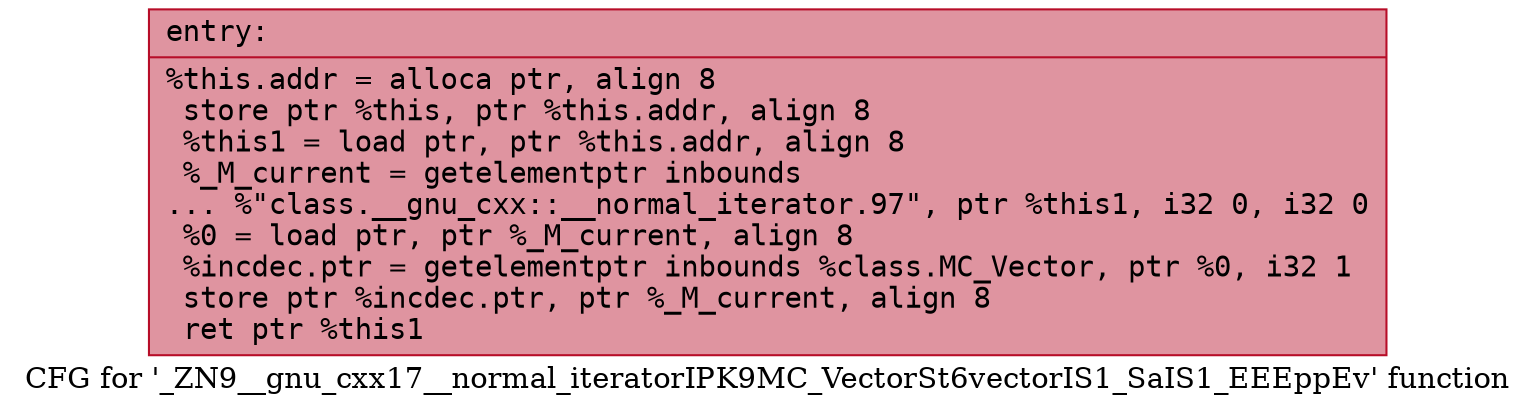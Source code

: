 digraph "CFG for '_ZN9__gnu_cxx17__normal_iteratorIPK9MC_VectorSt6vectorIS1_SaIS1_EEEppEv' function" {
	label="CFG for '_ZN9__gnu_cxx17__normal_iteratorIPK9MC_VectorSt6vectorIS1_SaIS1_EEEppEv' function";

	Node0x55dab4867bf0 [shape=record,color="#b70d28ff", style=filled, fillcolor="#b70d2870" fontname="Courier",label="{entry:\l|  %this.addr = alloca ptr, align 8\l  store ptr %this, ptr %this.addr, align 8\l  %this1 = load ptr, ptr %this.addr, align 8\l  %_M_current = getelementptr inbounds\l... %\"class.__gnu_cxx::__normal_iterator.97\", ptr %this1, i32 0, i32 0\l  %0 = load ptr, ptr %_M_current, align 8\l  %incdec.ptr = getelementptr inbounds %class.MC_Vector, ptr %0, i32 1\l  store ptr %incdec.ptr, ptr %_M_current, align 8\l  ret ptr %this1\l}"];
}
